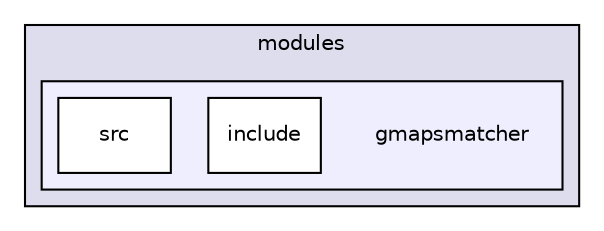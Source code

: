 digraph "modules/gmapsmatcher" {
  compound=true
  node [ fontsize="10", fontname="Helvetica"];
  edge [ labelfontsize="10", labelfontname="Helvetica"];
  subgraph clusterdir_a4c27d7396bb81b7e98c2451eac692b0 {
    graph [ bgcolor="#ddddee", pencolor="black", label="modules" fontname="Helvetica", fontsize="10", URL="dir_a4c27d7396bb81b7e98c2451eac692b0.html"]
  subgraph clusterdir_d43335382fe85af259508bb2c3a0712c {
    graph [ bgcolor="#eeeeff", pencolor="black", label="" URL="dir_d43335382fe85af259508bb2c3a0712c.html"];
    dir_d43335382fe85af259508bb2c3a0712c [shape=plaintext label="gmapsmatcher"];
    dir_2e1fa56deaaf2d319f47cea986361fe4 [shape=box label="include" color="black" fillcolor="white" style="filled" URL="dir_2e1fa56deaaf2d319f47cea986361fe4.html"];
    dir_01bc1ee2bcf2e9388f589f56b5d4acbe [shape=box label="src" color="black" fillcolor="white" style="filled" URL="dir_01bc1ee2bcf2e9388f589f56b5d4acbe.html"];
  }
  }
}
